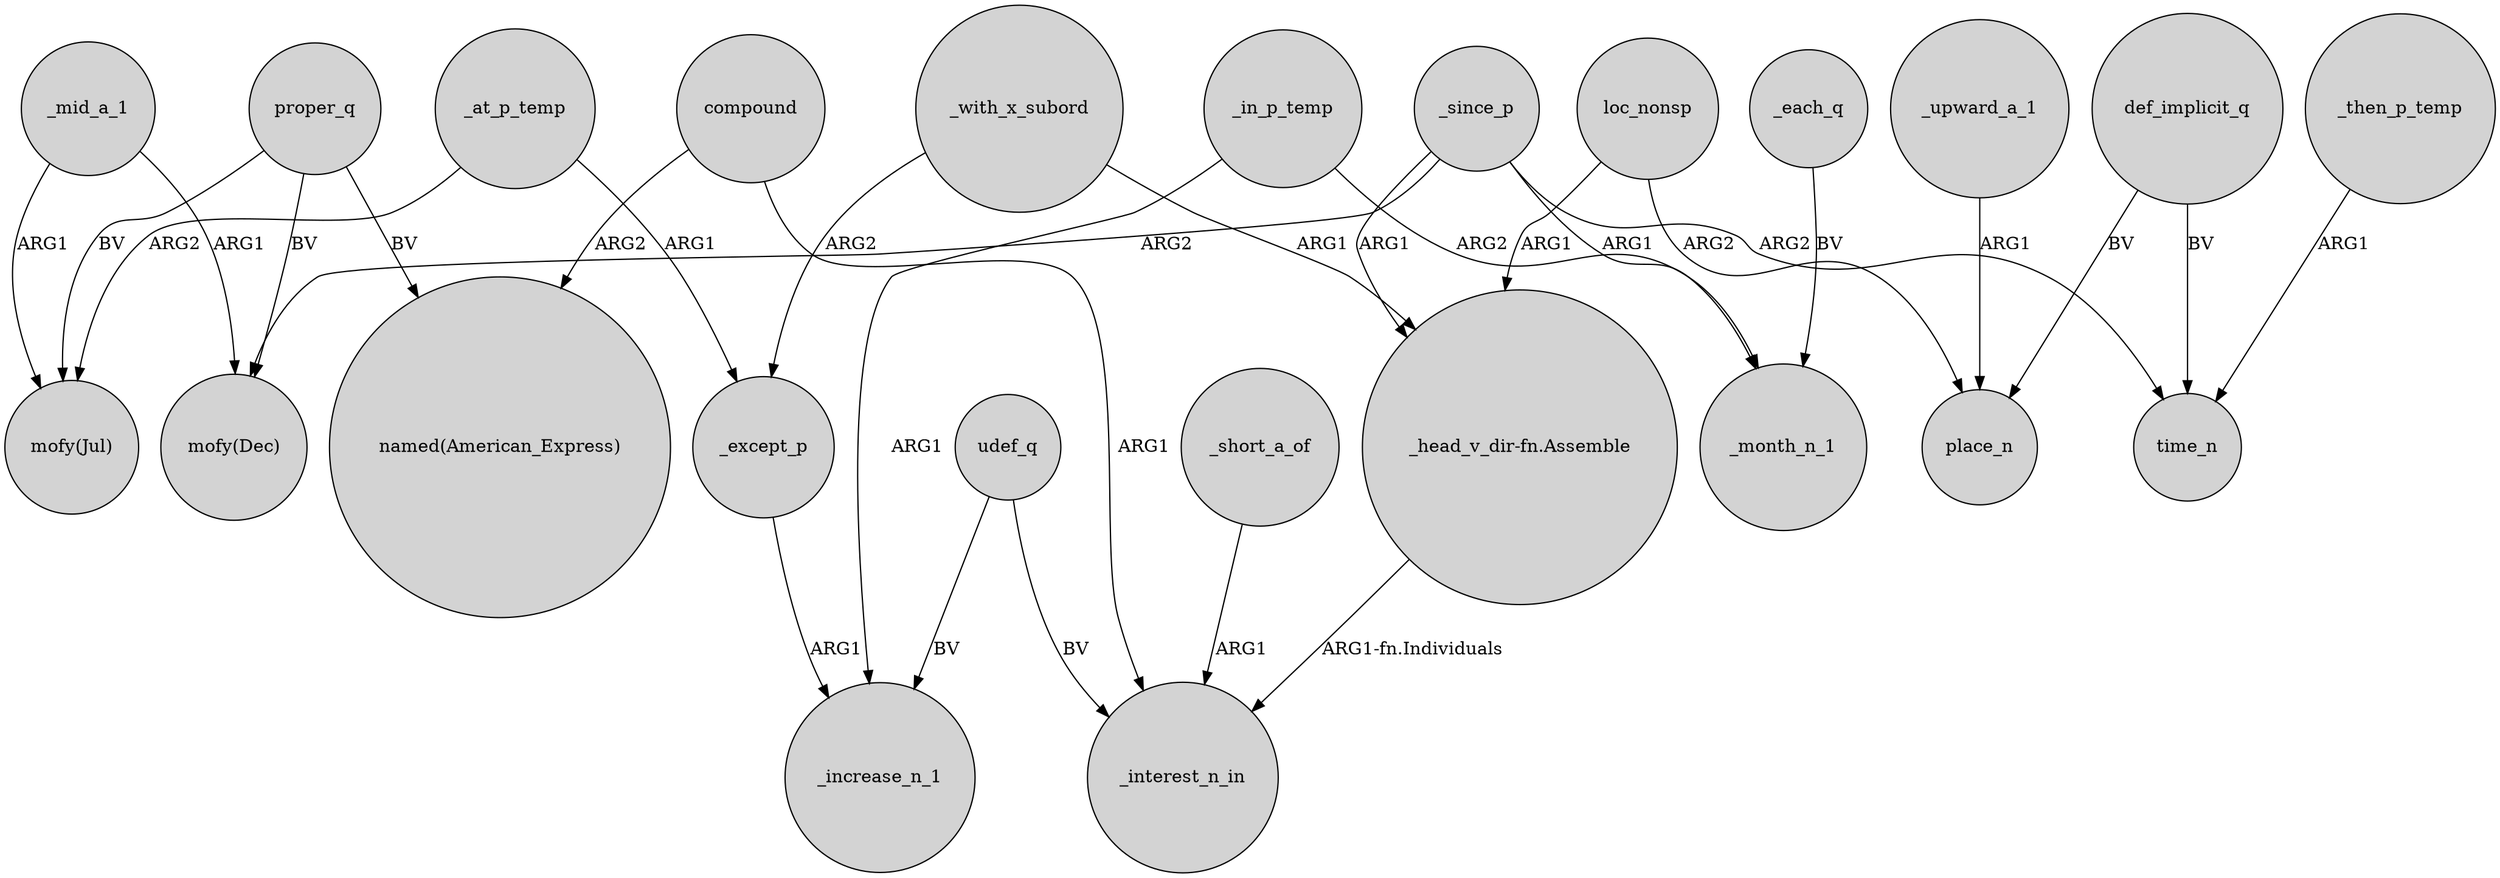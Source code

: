 digraph {
	node [shape=circle style=filled]
	_at_p_temp -> _except_p [label=ARG1]
	_mid_a_1 -> "mofy(Dec)" [label=ARG1]
	def_implicit_q -> place_n [label=BV]
	compound -> "named(American_Express)" [label=ARG2]
	"_head_v_dir-fn.Assemble" -> _interest_n_in [label="ARG1-fn.Individuals"]
	loc_nonsp -> "_head_v_dir-fn.Assemble" [label=ARG1]
	compound -> _interest_n_in [label=ARG1]
	_since_p -> _month_n_1 [label=ARG1]
	_at_p_temp -> "mofy(Jul)" [label=ARG2]
	_then_p_temp -> time_n [label=ARG1]
	udef_q -> _increase_n_1 [label=BV]
	proper_q -> "mofy(Dec)" [label=BV]
	_since_p -> "_head_v_dir-fn.Assemble" [label=ARG1]
	_except_p -> _increase_n_1 [label=ARG1]
	_in_p_temp -> _month_n_1 [label=ARG2]
	_short_a_of -> _interest_n_in [label=ARG1]
	_each_q -> _month_n_1 [label=BV]
	_in_p_temp -> _increase_n_1 [label=ARG1]
	_since_p -> time_n [label=ARG2]
	_with_x_subord -> _except_p [label=ARG2]
	_since_p -> "mofy(Dec)" [label=ARG2]
	_mid_a_1 -> "mofy(Jul)" [label=ARG1]
	proper_q -> "named(American_Express)" [label=BV]
	loc_nonsp -> place_n [label=ARG2]
	udef_q -> _interest_n_in [label=BV]
	proper_q -> "mofy(Jul)" [label=BV]
	_with_x_subord -> "_head_v_dir-fn.Assemble" [label=ARG1]
	_upward_a_1 -> place_n [label=ARG1]
	def_implicit_q -> time_n [label=BV]
}
